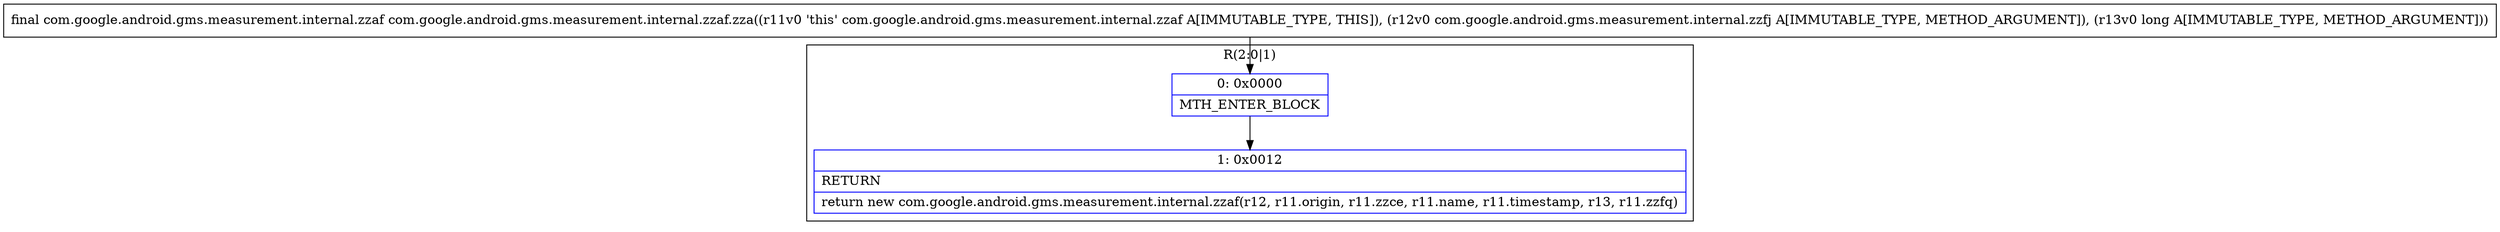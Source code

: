 digraph "CFG forcom.google.android.gms.measurement.internal.zzaf.zza(Lcom\/google\/android\/gms\/measurement\/internal\/zzfj;J)Lcom\/google\/android\/gms\/measurement\/internal\/zzaf;" {
subgraph cluster_Region_1717764533 {
label = "R(2:0|1)";
node [shape=record,color=blue];
Node_0 [shape=record,label="{0\:\ 0x0000|MTH_ENTER_BLOCK\l}"];
Node_1 [shape=record,label="{1\:\ 0x0012|RETURN\l|return new com.google.android.gms.measurement.internal.zzaf(r12, r11.origin, r11.zzce, r11.name, r11.timestamp, r13, r11.zzfq)\l}"];
}
MethodNode[shape=record,label="{final com.google.android.gms.measurement.internal.zzaf com.google.android.gms.measurement.internal.zzaf.zza((r11v0 'this' com.google.android.gms.measurement.internal.zzaf A[IMMUTABLE_TYPE, THIS]), (r12v0 com.google.android.gms.measurement.internal.zzfj A[IMMUTABLE_TYPE, METHOD_ARGUMENT]), (r13v0 long A[IMMUTABLE_TYPE, METHOD_ARGUMENT])) }"];
MethodNode -> Node_0;
Node_0 -> Node_1;
}

